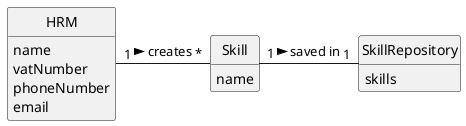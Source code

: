 @startuml
skinparam monochrome true
skinparam packageStyle rectangle
skinparam shadowing false

'left to right direction

skinparam classAttributeIconSize 0

hide circle
hide methods

'title Domain Model

'class Platform {
'  -description
'}

class HRM {
    name
    vatNumber
    phoneNumber
    email
}

class Skill {
    name
}

class SkillRepository {
    skills
}

'class User {
'    name
'    email
'    password
'}

'Platform "1" -- "*" HRM : has registered >
'Platform "1" -- "*" Category : defines >
HRM "1" - "*" Skill: creates >
Skill "1" - "1" SkillRepository: saved in >
'Skill "*" -- "1" HRM: created by >
'HRM "0..1" -- "1" User: acts as >
@enduml